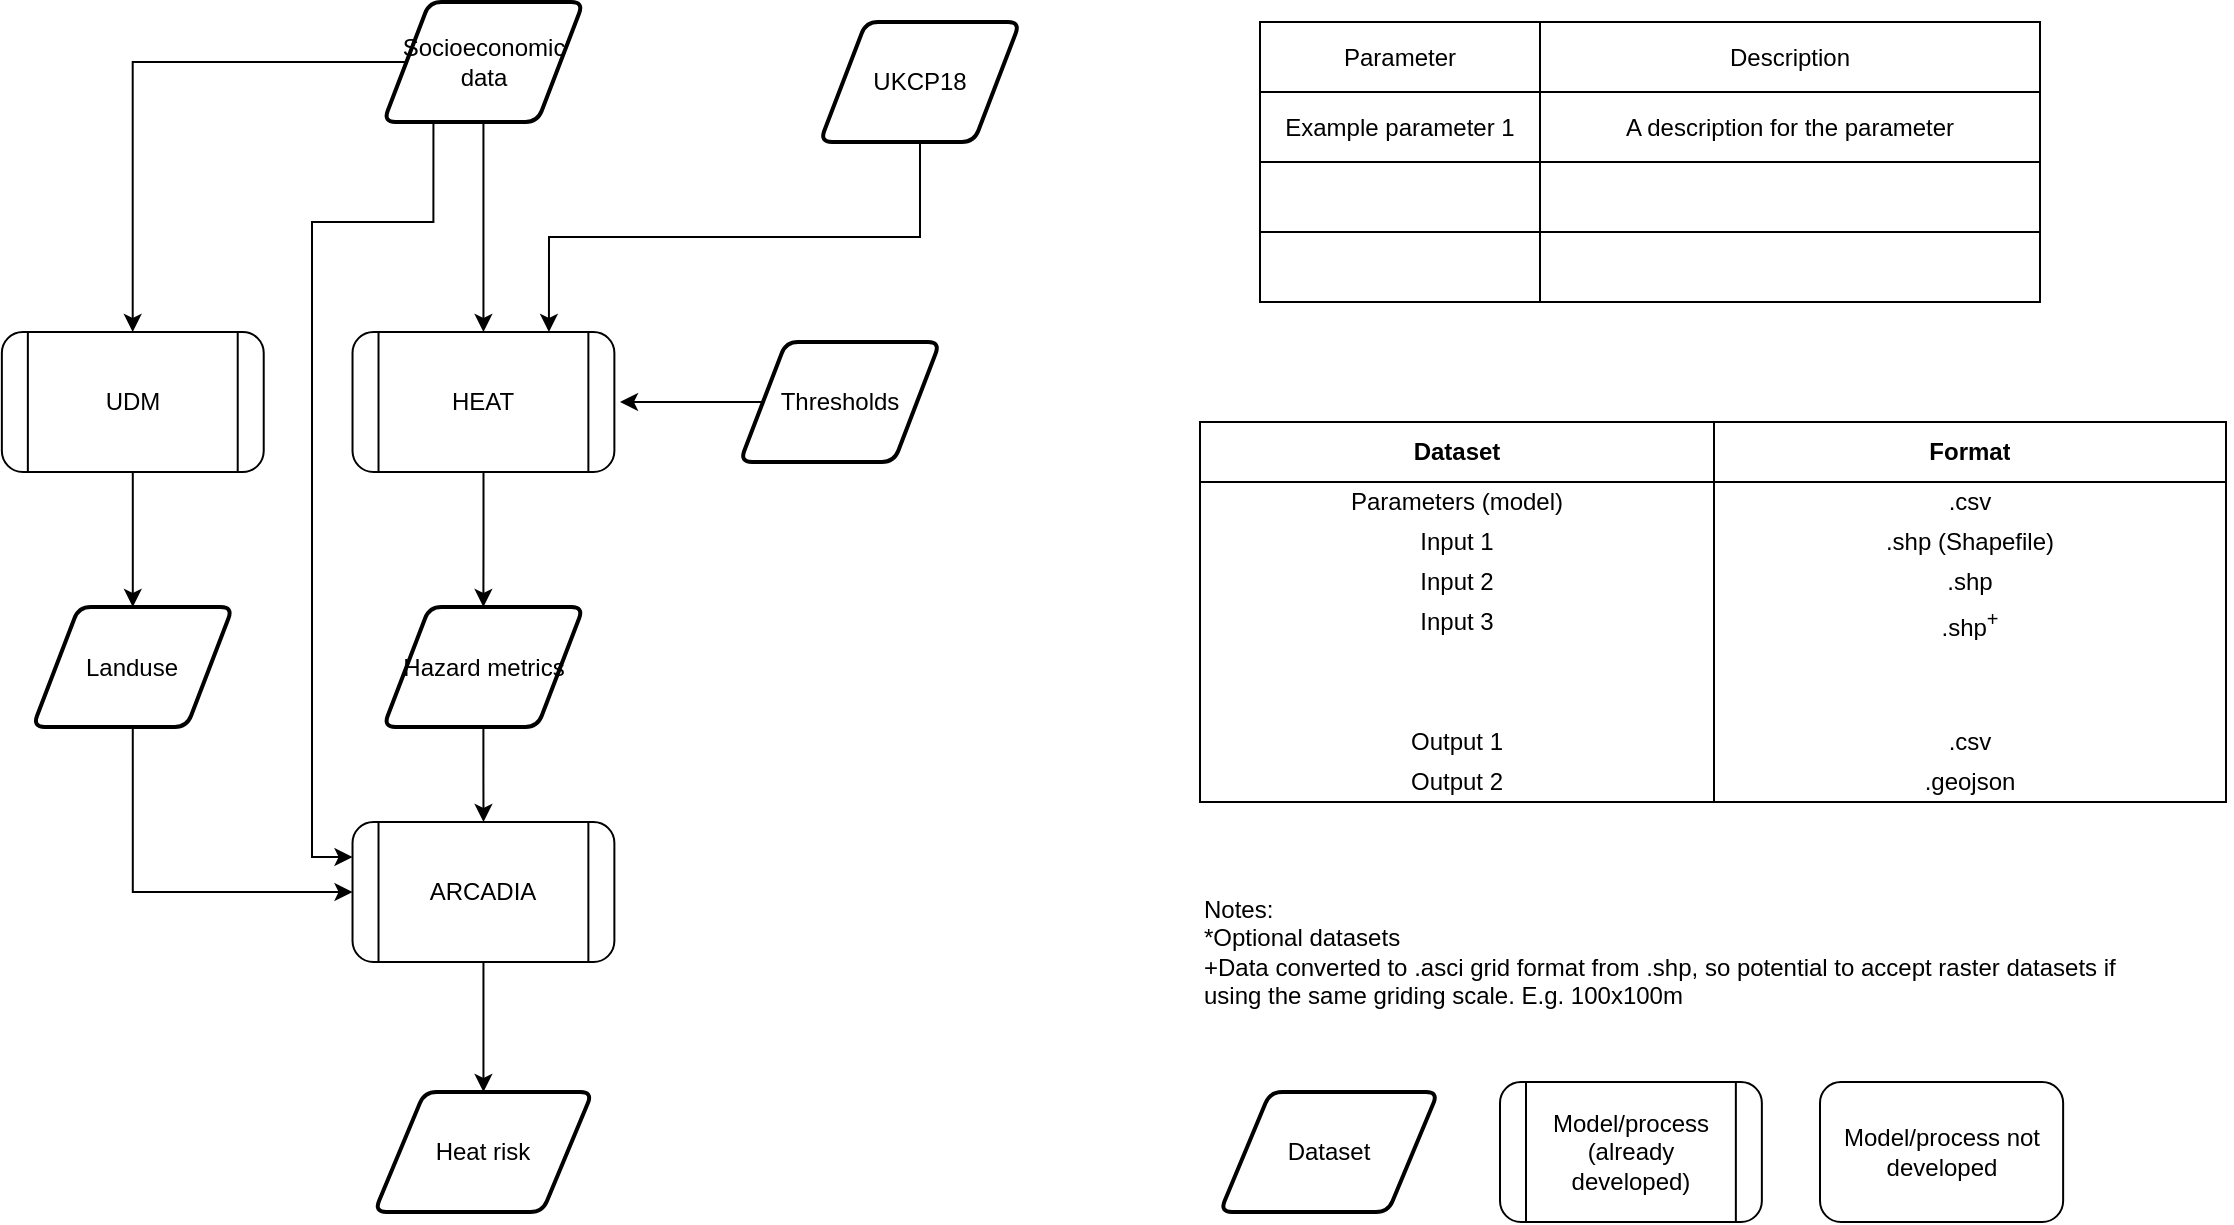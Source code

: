 <mxfile version="14.4.8" type="device"><diagram id="Yevh-g8nTKUBOGGr0oUq" name="Page-1"><mxGraphModel dx="1350" dy="694" grid="1" gridSize="10" guides="1" tooltips="1" connect="1" arrows="1" fold="1" page="1" pageScale="1" pageWidth="827" pageHeight="1169" math="0" shadow="0"><root><mxCell id="gkHT4bu3b0f0jtjOqA4o-0"/><mxCell id="gkHT4bu3b0f0jtjOqA4o-1" parent="gkHT4bu3b0f0jtjOqA4o-0"/><mxCell id="12xH_gXyC0JP7orOwCKg-29" value="Heat risk" style="shape=parallelogram;html=1;strokeWidth=2;perimeter=parallelogramPerimeter;whiteSpace=wrap;rounded=1;arcSize=12;size=0.23;" parent="gkHT4bu3b0f0jtjOqA4o-1" vertex="1"><mxGeometry x="527.19" y="585" width="109.07" height="60" as="geometry"/></mxCell><mxCell id="gCH6ENwvgg4EW8MtBop_-8" value="" style="edgeStyle=orthogonalEdgeStyle;rounded=0;orthogonalLoop=1;jettySize=auto;html=1;" edge="1" parent="gkHT4bu3b0f0jtjOqA4o-1" source="12xH_gXyC0JP7orOwCKg-57" target="gCH6ENwvgg4EW8MtBop_-5"><mxGeometry relative="1" as="geometry"/></mxCell><mxCell id="12xH_gXyC0JP7orOwCKg-57" value="&lt;div&gt;Hazard metrics&lt;/div&gt;" style="shape=parallelogram;html=1;strokeWidth=2;perimeter=parallelogramPerimeter;whiteSpace=wrap;rounded=1;arcSize=12;size=0.23;" parent="gkHT4bu3b0f0jtjOqA4o-1" vertex="1"><mxGeometry x="531.72" y="342.5" width="100" height="60" as="geometry"/></mxCell><mxCell id="VNxaeYcz-5pTjhsVP7Z5-1" style="edgeStyle=orthogonalEdgeStyle;rounded=0;orthogonalLoop=1;jettySize=auto;html=1;entryX=0.5;entryY=0;entryDx=0;entryDy=0;exitX=0.5;exitY=1;exitDx=0;exitDy=0;" parent="gkHT4bu3b0f0jtjOqA4o-1" target="ddazaEeR6ssN1BWX0ktI-1" edge="1" source="crPVwcIPL3rN5ODeDzdk-17"><mxGeometry relative="1" as="geometry"><mxPoint x="570.93" y="380" as="sourcePoint"/><mxPoint x="570.93" y="442.5" as="targetPoint"/></mxGeometry></mxCell><mxCell id="8inwFE-MQz8HEBYmpQ9X-0" value="" style="shape=table;html=1;whiteSpace=wrap;startSize=0;container=1;collapsible=0;childLayout=tableLayout;spacingTop=0;rowLines=0;" parent="gkHT4bu3b0f0jtjOqA4o-1" vertex="1"><mxGeometry x="940" y="250" width="513" height="190" as="geometry"/></mxCell><mxCell id="8inwFE-MQz8HEBYmpQ9X-1" value="" style="shape=partialRectangle;html=1;whiteSpace=wrap;collapsible=0;dropTarget=0;pointerEvents=0;fillColor=none;top=0;left=0;bottom=0;right=0;points=[[0,0.5],[1,0.5]];portConstraint=eastwest;perimeterSpacing=2;strokeWidth=5;" parent="8inwFE-MQz8HEBYmpQ9X-0" vertex="1"><mxGeometry width="513" height="30" as="geometry"/></mxCell><mxCell id="8inwFE-MQz8HEBYmpQ9X-2" value="&lt;b&gt;Dataset&lt;/b&gt;" style="shape=partialRectangle;html=1;whiteSpace=wrap;connectable=0;fillColor=none;top=0;left=0;bottom=1;right=0;overflow=hidden;" parent="8inwFE-MQz8HEBYmpQ9X-1" vertex="1"><mxGeometry width="257" height="30" as="geometry"/></mxCell><mxCell id="8inwFE-MQz8HEBYmpQ9X-3" value="&lt;b&gt;Format&lt;/b&gt;" style="shape=partialRectangle;html=1;whiteSpace=wrap;connectable=0;fillColor=none;top=0;left=0;bottom=1;right=0;overflow=hidden;sketch=0;" parent="8inwFE-MQz8HEBYmpQ9X-1" vertex="1"><mxGeometry x="257" width="256" height="30" as="geometry"/></mxCell><mxCell id="8inwFE-MQz8HEBYmpQ9X-4" style="shape=partialRectangle;html=1;whiteSpace=wrap;collapsible=0;dropTarget=0;pointerEvents=0;fillColor=none;top=0;left=0;bottom=0;right=0;points=[[0,0.5],[1,0.5]];portConstraint=eastwest;strokeColor=none;" parent="8inwFE-MQz8HEBYmpQ9X-0" vertex="1"><mxGeometry y="30" width="513" height="20" as="geometry"/></mxCell><mxCell id="8inwFE-MQz8HEBYmpQ9X-5" value="Parameters (model)" style="shape=partialRectangle;html=1;whiteSpace=wrap;connectable=0;fillColor=none;top=0;left=0;bottom=0;right=0;overflow=hidden;strokeColor=none;" parent="8inwFE-MQz8HEBYmpQ9X-4" vertex="1"><mxGeometry width="257" height="20" as="geometry"/></mxCell><mxCell id="8inwFE-MQz8HEBYmpQ9X-6" value=".csv" style="shape=partialRectangle;html=1;whiteSpace=wrap;connectable=0;fillColor=none;top=0;left=0;bottom=0;right=0;overflow=hidden;strokeColor=none;" parent="8inwFE-MQz8HEBYmpQ9X-4" vertex="1"><mxGeometry x="257" width="256" height="20" as="geometry"/></mxCell><mxCell id="8inwFE-MQz8HEBYmpQ9X-7" value="" style="shape=partialRectangle;html=1;whiteSpace=wrap;collapsible=0;dropTarget=0;pointerEvents=0;fillColor=none;top=0;left=0;bottom=0;right=0;points=[[0,0.5],[1,0.5]];portConstraint=eastwest;strokeColor=none;" parent="8inwFE-MQz8HEBYmpQ9X-0" vertex="1"><mxGeometry y="50" width="513" height="20" as="geometry"/></mxCell><mxCell id="8inwFE-MQz8HEBYmpQ9X-8" value="Input 1" style="shape=partialRectangle;html=1;whiteSpace=wrap;connectable=0;fillColor=none;top=0;left=0;bottom=0;right=0;overflow=hidden;strokeColor=none;" parent="8inwFE-MQz8HEBYmpQ9X-7" vertex="1"><mxGeometry width="257" height="20" as="geometry"/></mxCell><mxCell id="8inwFE-MQz8HEBYmpQ9X-9" value=".shp (Shapefile)" style="shape=partialRectangle;html=1;whiteSpace=wrap;connectable=0;fillColor=none;top=0;left=0;bottom=0;right=0;overflow=hidden;strokeColor=none;" parent="8inwFE-MQz8HEBYmpQ9X-7" vertex="1"><mxGeometry x="257" width="256" height="20" as="geometry"/></mxCell><mxCell id="8inwFE-MQz8HEBYmpQ9X-10" value="" style="shape=partialRectangle;html=1;whiteSpace=wrap;collapsible=0;dropTarget=0;pointerEvents=0;fillColor=none;top=0;left=0;bottom=0;right=0;points=[[0,0.5],[1,0.5]];portConstraint=eastwest;strokeColor=none;" parent="8inwFE-MQz8HEBYmpQ9X-0" vertex="1"><mxGeometry y="70" width="513" height="20" as="geometry"/></mxCell><mxCell id="8inwFE-MQz8HEBYmpQ9X-11" value="Input 2" style="shape=partialRectangle;html=1;whiteSpace=wrap;connectable=0;fillColor=none;top=0;left=0;bottom=0;right=0;overflow=hidden;strokeColor=none;" parent="8inwFE-MQz8HEBYmpQ9X-10" vertex="1"><mxGeometry width="257" height="20" as="geometry"/></mxCell><mxCell id="8inwFE-MQz8HEBYmpQ9X-12" value=".shp" style="shape=partialRectangle;html=1;whiteSpace=wrap;connectable=0;fillColor=none;top=0;left=0;bottom=0;right=0;overflow=hidden;strokeColor=none;" parent="8inwFE-MQz8HEBYmpQ9X-10" vertex="1"><mxGeometry x="257" width="256" height="20" as="geometry"/></mxCell><mxCell id="8inwFE-MQz8HEBYmpQ9X-16" style="shape=partialRectangle;html=1;whiteSpace=wrap;collapsible=0;dropTarget=0;pointerEvents=0;fillColor=none;top=0;left=0;bottom=0;right=0;points=[[0,0.5],[1,0.5]];portConstraint=eastwest;strokeColor=none;" parent="8inwFE-MQz8HEBYmpQ9X-0" vertex="1"><mxGeometry y="90" width="513" height="20" as="geometry"/></mxCell><mxCell id="8inwFE-MQz8HEBYmpQ9X-17" value="Input 3" style="shape=partialRectangle;html=1;whiteSpace=wrap;connectable=0;fillColor=none;top=0;left=0;bottom=0;right=0;overflow=hidden;strokeColor=none;" parent="8inwFE-MQz8HEBYmpQ9X-16" vertex="1"><mxGeometry width="257" height="20" as="geometry"/></mxCell><mxCell id="8inwFE-MQz8HEBYmpQ9X-18" value=".shp&lt;sup&gt;+&lt;/sup&gt;" style="shape=partialRectangle;html=1;whiteSpace=wrap;connectable=0;fillColor=none;top=0;left=0;bottom=0;right=0;overflow=hidden;strokeColor=none;" parent="8inwFE-MQz8HEBYmpQ9X-16" vertex="1"><mxGeometry x="257" width="256" height="20" as="geometry"/></mxCell><mxCell id="8inwFE-MQz8HEBYmpQ9X-31" style="shape=partialRectangle;html=1;whiteSpace=wrap;collapsible=0;dropTarget=0;pointerEvents=0;fillColor=none;top=0;left=0;bottom=0;right=0;points=[[0,0.5],[1,0.5]];portConstraint=eastwest;strokeColor=none;" parent="8inwFE-MQz8HEBYmpQ9X-0" vertex="1"><mxGeometry y="110" width="513" height="20" as="geometry"/></mxCell><mxCell id="8inwFE-MQz8HEBYmpQ9X-32" value="" style="shape=partialRectangle;html=1;whiteSpace=wrap;connectable=0;fillColor=none;top=0;left=0;bottom=0;right=0;overflow=hidden;strokeColor=none;" parent="8inwFE-MQz8HEBYmpQ9X-31" vertex="1"><mxGeometry width="257" height="20" as="geometry"/></mxCell><mxCell id="8inwFE-MQz8HEBYmpQ9X-33" value="" style="shape=partialRectangle;html=1;whiteSpace=wrap;connectable=0;fillColor=none;top=0;left=0;bottom=0;right=0;overflow=hidden;strokeColor=none;" parent="8inwFE-MQz8HEBYmpQ9X-31" vertex="1"><mxGeometry x="257" width="256" height="20" as="geometry"/></mxCell><mxCell id="8inwFE-MQz8HEBYmpQ9X-52" style="shape=partialRectangle;html=1;whiteSpace=wrap;collapsible=0;dropTarget=0;pointerEvents=0;fillColor=none;top=0;left=0;bottom=0;right=0;points=[[0,0.5],[1,0.5]];portConstraint=eastwest;strokeColor=none;" parent="8inwFE-MQz8HEBYmpQ9X-0" vertex="1"><mxGeometry y="130" width="513" height="20" as="geometry"/></mxCell><mxCell id="8inwFE-MQz8HEBYmpQ9X-53" style="shape=partialRectangle;html=1;whiteSpace=wrap;connectable=0;fillColor=none;top=0;left=0;bottom=0;right=0;overflow=hidden;strokeColor=none;" parent="8inwFE-MQz8HEBYmpQ9X-52" vertex="1"><mxGeometry width="257" height="20" as="geometry"/></mxCell><mxCell id="8inwFE-MQz8HEBYmpQ9X-54" style="shape=partialRectangle;html=1;whiteSpace=wrap;connectable=0;fillColor=none;top=0;left=0;bottom=0;right=0;overflow=hidden;strokeColor=none;" parent="8inwFE-MQz8HEBYmpQ9X-52" vertex="1"><mxGeometry x="257" width="256" height="20" as="geometry"/></mxCell><mxCell id="8inwFE-MQz8HEBYmpQ9X-49" style="shape=partialRectangle;html=1;whiteSpace=wrap;collapsible=0;dropTarget=0;pointerEvents=0;fillColor=none;top=0;left=0;bottom=0;right=0;points=[[0,0.5],[1,0.5]];portConstraint=eastwest;strokeColor=none;" parent="8inwFE-MQz8HEBYmpQ9X-0" vertex="1"><mxGeometry y="150" width="513" height="20" as="geometry"/></mxCell><mxCell id="8inwFE-MQz8HEBYmpQ9X-50" value="Output 1" style="shape=partialRectangle;html=1;whiteSpace=wrap;connectable=0;fillColor=none;top=0;left=0;bottom=0;right=0;overflow=hidden;strokeColor=none;" parent="8inwFE-MQz8HEBYmpQ9X-49" vertex="1"><mxGeometry width="257" height="20" as="geometry"/></mxCell><mxCell id="8inwFE-MQz8HEBYmpQ9X-51" value=".csv" style="shape=partialRectangle;html=1;whiteSpace=wrap;connectable=0;fillColor=none;top=0;left=0;bottom=0;right=0;overflow=hidden;strokeColor=none;" parent="8inwFE-MQz8HEBYmpQ9X-49" vertex="1"><mxGeometry x="257" width="256" height="20" as="geometry"/></mxCell><mxCell id="8inwFE-MQz8HEBYmpQ9X-55" style="shape=partialRectangle;html=1;whiteSpace=wrap;collapsible=0;dropTarget=0;pointerEvents=0;fillColor=none;top=0;left=0;bottom=0;right=0;points=[[0,0.5],[1,0.5]];portConstraint=eastwest;strokeColor=none;" parent="8inwFE-MQz8HEBYmpQ9X-0" vertex="1"><mxGeometry y="170" width="513" height="20" as="geometry"/></mxCell><mxCell id="8inwFE-MQz8HEBYmpQ9X-56" value="Output 2" style="shape=partialRectangle;html=1;whiteSpace=wrap;connectable=0;fillColor=none;top=0;left=0;bottom=0;right=0;overflow=hidden;strokeColor=none;" parent="8inwFE-MQz8HEBYmpQ9X-55" vertex="1"><mxGeometry width="257" height="20" as="geometry"/></mxCell><mxCell id="8inwFE-MQz8HEBYmpQ9X-57" value=".geojson" style="shape=partialRectangle;html=1;whiteSpace=wrap;connectable=0;fillColor=none;top=0;left=0;bottom=0;right=0;overflow=hidden;strokeColor=none;" parent="8inwFE-MQz8HEBYmpQ9X-55" vertex="1"><mxGeometry x="257" width="256" height="20" as="geometry"/></mxCell><mxCell id="8inwFE-MQz8HEBYmpQ9X-48" value="Notes:&lt;br&gt;*Optional datasets&lt;br&gt;+Data converted to .asci grid format from .shp, so potential to accept raster datasets if using the same griding scale. E.g. 100x100m" style="text;html=1;strokeColor=none;fillColor=none;align=left;verticalAlign=top;whiteSpace=wrap;rounded=0;" parent="gkHT4bu3b0f0jtjOqA4o-1" vertex="1"><mxGeometry x="940" y="480" width="460" height="100" as="geometry"/></mxCell><mxCell id="8inwFE-MQz8HEBYmpQ9X-63" value="Landuse" style="shape=parallelogram;html=1;strokeWidth=2;perimeter=parallelogramPerimeter;whiteSpace=wrap;rounded=1;arcSize=12;size=0.23;" parent="gkHT4bu3b0f0jtjOqA4o-1" vertex="1"><mxGeometry x="356.39" y="342.5" width="100" height="60" as="geometry"/></mxCell><mxCell id="VNxaeYcz-5pTjhsVP7Z5-8" style="edgeStyle=orthogonalEdgeStyle;rounded=0;orthogonalLoop=1;jettySize=auto;html=1;" parent="gkHT4bu3b0f0jtjOqA4o-1" source="8inwFE-MQz8HEBYmpQ9X-65" edge="1"><mxGeometry relative="1" as="geometry"><mxPoint x="650" y="240" as="targetPoint"/></mxGeometry></mxCell><mxCell id="8inwFE-MQz8HEBYmpQ9X-65" value="Thresholds" style="shape=parallelogram;html=1;strokeWidth=2;perimeter=parallelogramPerimeter;whiteSpace=wrap;rounded=1;arcSize=12;size=0.23;" parent="gkHT4bu3b0f0jtjOqA4o-1" vertex="1"><mxGeometry x="710" y="210" width="100" height="60" as="geometry"/></mxCell><mxCell id="12xH_gXyC0JP7orOwCKg-43" value="" style="shape=table;html=1;whiteSpace=wrap;startSize=0;container=1;collapsible=0;childLayout=tableLayout;" parent="gkHT4bu3b0f0jtjOqA4o-1" vertex="1"><mxGeometry x="970" y="50" width="390" height="140" as="geometry"/></mxCell><mxCell id="12xH_gXyC0JP7orOwCKg-44" value="" style="shape=partialRectangle;html=1;whiteSpace=wrap;collapsible=0;dropTarget=0;pointerEvents=0;fillColor=none;top=0;left=0;bottom=0;right=0;points=[[0,0.5],[1,0.5]];portConstraint=eastwest;" parent="12xH_gXyC0JP7orOwCKg-43" vertex="1"><mxGeometry width="390" height="35" as="geometry"/></mxCell><mxCell id="12xH_gXyC0JP7orOwCKg-45" value="Parameter" style="shape=partialRectangle;html=1;whiteSpace=wrap;connectable=0;overflow=hidden;fillColor=none;top=0;left=0;bottom=0;right=0;" parent="12xH_gXyC0JP7orOwCKg-44" vertex="1"><mxGeometry width="140" height="35" as="geometry"/></mxCell><mxCell id="12xH_gXyC0JP7orOwCKg-46" value="Description" style="shape=partialRectangle;html=1;whiteSpace=wrap;connectable=0;overflow=hidden;fillColor=none;top=0;left=0;bottom=0;right=0;" parent="12xH_gXyC0JP7orOwCKg-44" vertex="1"><mxGeometry x="140" width="250" height="35" as="geometry"/></mxCell><mxCell id="12xH_gXyC0JP7orOwCKg-47" value="" style="shape=partialRectangle;html=1;whiteSpace=wrap;collapsible=0;dropTarget=0;pointerEvents=0;fillColor=none;top=0;left=0;bottom=0;right=0;points=[[0,0.5],[1,0.5]];portConstraint=eastwest;" parent="12xH_gXyC0JP7orOwCKg-43" vertex="1"><mxGeometry y="35" width="390" height="35" as="geometry"/></mxCell><mxCell id="12xH_gXyC0JP7orOwCKg-48" value="Example parameter 1" style="shape=partialRectangle;html=1;whiteSpace=wrap;connectable=0;overflow=hidden;fillColor=none;top=0;left=0;bottom=0;right=0;" parent="12xH_gXyC0JP7orOwCKg-47" vertex="1"><mxGeometry width="140" height="35" as="geometry"/></mxCell><mxCell id="12xH_gXyC0JP7orOwCKg-49" value="A description for the parameter" style="shape=partialRectangle;html=1;whiteSpace=wrap;connectable=0;overflow=hidden;fillColor=none;top=0;left=0;bottom=0;right=0;" parent="12xH_gXyC0JP7orOwCKg-47" vertex="1"><mxGeometry x="140" width="250" height="35" as="geometry"/></mxCell><mxCell id="12xH_gXyC0JP7orOwCKg-50" value="" style="shape=partialRectangle;html=1;whiteSpace=wrap;collapsible=0;dropTarget=0;pointerEvents=0;fillColor=none;top=0;left=0;bottom=0;right=0;points=[[0,0.5],[1,0.5]];portConstraint=eastwest;" parent="12xH_gXyC0JP7orOwCKg-43" vertex="1"><mxGeometry y="70" width="390" height="35" as="geometry"/></mxCell><mxCell id="12xH_gXyC0JP7orOwCKg-51" value="" style="shape=partialRectangle;html=1;whiteSpace=wrap;connectable=0;overflow=hidden;fillColor=none;top=0;left=0;bottom=0;right=0;" parent="12xH_gXyC0JP7orOwCKg-50" vertex="1"><mxGeometry width="140" height="35" as="geometry"/></mxCell><mxCell id="12xH_gXyC0JP7orOwCKg-52" value="" style="shape=partialRectangle;html=1;whiteSpace=wrap;connectable=0;overflow=hidden;fillColor=none;top=0;left=0;bottom=0;right=0;" parent="12xH_gXyC0JP7orOwCKg-50" vertex="1"><mxGeometry x="140" width="250" height="35" as="geometry"/></mxCell><mxCell id="12xH_gXyC0JP7orOwCKg-53" value="" style="shape=partialRectangle;html=1;whiteSpace=wrap;collapsible=0;dropTarget=0;pointerEvents=0;fillColor=none;top=0;left=0;bottom=0;right=0;points=[[0,0.5],[1,0.5]];portConstraint=eastwest;" parent="12xH_gXyC0JP7orOwCKg-43" vertex="1"><mxGeometry y="105" width="390" height="35" as="geometry"/></mxCell><mxCell id="12xH_gXyC0JP7orOwCKg-54" value="" style="shape=partialRectangle;html=1;whiteSpace=wrap;connectable=0;overflow=hidden;fillColor=none;top=0;left=0;bottom=0;right=0;" parent="12xH_gXyC0JP7orOwCKg-53" vertex="1"><mxGeometry width="140" height="35" as="geometry"/></mxCell><mxCell id="12xH_gXyC0JP7orOwCKg-55" value="" style="shape=partialRectangle;html=1;whiteSpace=wrap;connectable=0;overflow=hidden;fillColor=none;top=0;left=0;bottom=0;right=0;" parent="12xH_gXyC0JP7orOwCKg-53" vertex="1"><mxGeometry x="140" width="250" height="35" as="geometry"/></mxCell><mxCell id="12xH_gXyC0JP7orOwCKg-56" style="edgeStyle=orthogonalEdgeStyle;rounded=0;orthogonalLoop=1;jettySize=auto;html=1;exitX=1;exitY=0.5;exitDx=0;exitDy=0;" parent="12xH_gXyC0JP7orOwCKg-43" source="12xH_gXyC0JP7orOwCKg-47" target="12xH_gXyC0JP7orOwCKg-47" edge="1"><mxGeometry relative="1" as="geometry"/></mxCell><mxCell id="gCH6ENwvgg4EW8MtBop_-9" value="" style="edgeStyle=orthogonalEdgeStyle;rounded=0;orthogonalLoop=1;jettySize=auto;html=1;" edge="1" parent="gkHT4bu3b0f0jtjOqA4o-1" source="ddazaEeR6ssN1BWX0ktI-1" target="12xH_gXyC0JP7orOwCKg-57"><mxGeometry relative="1" as="geometry"/></mxCell><mxCell id="ddazaEeR6ssN1BWX0ktI-1" value="&lt;div&gt;HEAT&lt;/div&gt;" style="shape=process;whiteSpace=wrap;html=1;backgroundOutline=1;shadow=0;fontFamily=Helvetica;fontSize=12;fontColor=#000000;align=center;strokeColor=#000000;strokeWidth=1;fillColor=#ffffff;rounded=1;" parent="gkHT4bu3b0f0jtjOqA4o-1" vertex="1"><mxGeometry x="516.26" y="205" width="130.93" height="70" as="geometry"/></mxCell><mxCell id="ddazaEeR6ssN1BWX0ktI-8" value="Dataset" style="shape=parallelogram;html=1;strokeWidth=2;perimeter=parallelogramPerimeter;whiteSpace=wrap;rounded=1;arcSize=12;size=0.23;" parent="gkHT4bu3b0f0jtjOqA4o-1" vertex="1"><mxGeometry x="950" y="585" width="109.07" height="60" as="geometry"/></mxCell><mxCell id="ddazaEeR6ssN1BWX0ktI-9" value="Model/process (already developed)" style="shape=process;whiteSpace=wrap;html=1;backgroundOutline=1;shadow=0;fontFamily=Helvetica;fontSize=12;fontColor=#000000;align=center;strokeColor=#000000;strokeWidth=1;fillColor=#ffffff;rounded=1;" parent="gkHT4bu3b0f0jtjOqA4o-1" vertex="1"><mxGeometry x="1090" y="580" width="130.93" height="70" as="geometry"/></mxCell><mxCell id="ddazaEeR6ssN1BWX0ktI-10" value="Model/process not developed" style="rounded=1;whiteSpace=wrap;html=1;fontSize=12;glass=0;strokeWidth=1;shadow=0;" parent="gkHT4bu3b0f0jtjOqA4o-1" vertex="1"><mxGeometry x="1250" y="580" width="121.57" height="70" as="geometry"/></mxCell><mxCell id="crPVwcIPL3rN5ODeDzdk-16" value="&lt;div&gt;UKCP18&lt;/div&gt;" style="shape=parallelogram;html=1;strokeWidth=2;perimeter=parallelogramPerimeter;whiteSpace=wrap;rounded=1;arcSize=12;size=0.23;" parent="gkHT4bu3b0f0jtjOqA4o-1" vertex="1"><mxGeometry x="750" y="50.0" width="100" height="60" as="geometry"/></mxCell><mxCell id="crPVwcIPL3rN5ODeDzdk-17" value="Socioeconomic data" style="shape=parallelogram;html=1;strokeWidth=2;perimeter=parallelogramPerimeter;whiteSpace=wrap;rounded=1;arcSize=12;size=0.23;" parent="gkHT4bu3b0f0jtjOqA4o-1" vertex="1"><mxGeometry x="531.72" y="40" width="100" height="60" as="geometry"/></mxCell><mxCell id="gCH6ENwvgg4EW8MtBop_-1" style="edgeStyle=orthogonalEdgeStyle;rounded=0;orthogonalLoop=1;jettySize=auto;html=1;entryX=0.75;entryY=0;entryDx=0;entryDy=0;exitX=0.5;exitY=1;exitDx=0;exitDy=0;" edge="1" parent="gkHT4bu3b0f0jtjOqA4o-1" source="crPVwcIPL3rN5ODeDzdk-16" target="ddazaEeR6ssN1BWX0ktI-1"><mxGeometry relative="1" as="geometry"><mxPoint x="591.72" y="110" as="sourcePoint"/><mxPoint x="591.725" y="215" as="targetPoint"/></mxGeometry></mxCell><mxCell id="gCH6ENwvgg4EW8MtBop_-2" value="&lt;div&gt;UDM&lt;/div&gt;" style="shape=process;whiteSpace=wrap;html=1;backgroundOutline=1;shadow=0;fontFamily=Helvetica;fontSize=12;fontColor=#000000;align=center;strokeColor=#000000;strokeWidth=1;fillColor=#ffffff;rounded=1;" vertex="1" parent="gkHT4bu3b0f0jtjOqA4o-1"><mxGeometry x="340.93" y="205" width="130.93" height="70" as="geometry"/></mxCell><mxCell id="gCH6ENwvgg4EW8MtBop_-3" style="edgeStyle=orthogonalEdgeStyle;rounded=0;orthogonalLoop=1;jettySize=auto;html=1;exitX=0.5;exitY=1;exitDx=0;exitDy=0;" edge="1" parent="gkHT4bu3b0f0jtjOqA4o-1" source="gCH6ENwvgg4EW8MtBop_-2" target="8inwFE-MQz8HEBYmpQ9X-63"><mxGeometry relative="1" as="geometry"><mxPoint x="660" y="250" as="targetPoint"/><mxPoint x="731.5" y="250" as="sourcePoint"/></mxGeometry></mxCell><mxCell id="gCH6ENwvgg4EW8MtBop_-4" style="edgeStyle=orthogonalEdgeStyle;rounded=0;orthogonalLoop=1;jettySize=auto;html=1;exitX=0;exitY=0.5;exitDx=0;exitDy=0;" edge="1" parent="gkHT4bu3b0f0jtjOqA4o-1" source="crPVwcIPL3rN5ODeDzdk-17" target="gCH6ENwvgg4EW8MtBop_-2"><mxGeometry relative="1" as="geometry"><mxPoint x="416.395" y="352.5" as="targetPoint"/><mxPoint x="416.395" y="285" as="sourcePoint"/></mxGeometry></mxCell><mxCell id="gCH6ENwvgg4EW8MtBop_-10" value="" style="edgeStyle=orthogonalEdgeStyle;rounded=0;orthogonalLoop=1;jettySize=auto;html=1;" edge="1" parent="gkHT4bu3b0f0jtjOqA4o-1" source="gCH6ENwvgg4EW8MtBop_-5" target="12xH_gXyC0JP7orOwCKg-29"><mxGeometry relative="1" as="geometry"/></mxCell><mxCell id="gCH6ENwvgg4EW8MtBop_-5" value="ARCADIA" style="shape=process;whiteSpace=wrap;html=1;backgroundOutline=1;shadow=0;fontFamily=Helvetica;fontSize=12;fontColor=#000000;align=center;strokeColor=#000000;strokeWidth=1;fillColor=#ffffff;rounded=1;" vertex="1" parent="gkHT4bu3b0f0jtjOqA4o-1"><mxGeometry x="516.26" y="450" width="130.93" height="70" as="geometry"/></mxCell><mxCell id="gCH6ENwvgg4EW8MtBop_-11" value="" style="edgeStyle=orthogonalEdgeStyle;rounded=0;orthogonalLoop=1;jettySize=auto;html=1;entryX=0;entryY=0.5;entryDx=0;entryDy=0;exitX=0.5;exitY=1;exitDx=0;exitDy=0;" edge="1" parent="gkHT4bu3b0f0jtjOqA4o-1" source="8inwFE-MQz8HEBYmpQ9X-63" target="gCH6ENwvgg4EW8MtBop_-5"><mxGeometry relative="1" as="geometry"><mxPoint x="591.7" y="412.5" as="sourcePoint"/><mxPoint x="591.8" y="460" as="targetPoint"/></mxGeometry></mxCell><mxCell id="gCH6ENwvgg4EW8MtBop_-12" style="edgeStyle=orthogonalEdgeStyle;rounded=0;orthogonalLoop=1;jettySize=auto;html=1;entryX=0;entryY=0.25;entryDx=0;entryDy=0;exitX=0.25;exitY=1;exitDx=0;exitDy=0;" edge="1" parent="gkHT4bu3b0f0jtjOqA4o-1" source="crPVwcIPL3rN5ODeDzdk-17" target="gCH6ENwvgg4EW8MtBop_-5"><mxGeometry relative="1" as="geometry"><mxPoint x="591.72" y="110" as="sourcePoint"/><mxPoint x="591.725" y="215" as="targetPoint"/><Array as="points"><mxPoint x="557" y="150"/><mxPoint x="496" y="150"/><mxPoint x="496" y="468"/></Array></mxGeometry></mxCell></root></mxGraphModel></diagram></mxfile>
